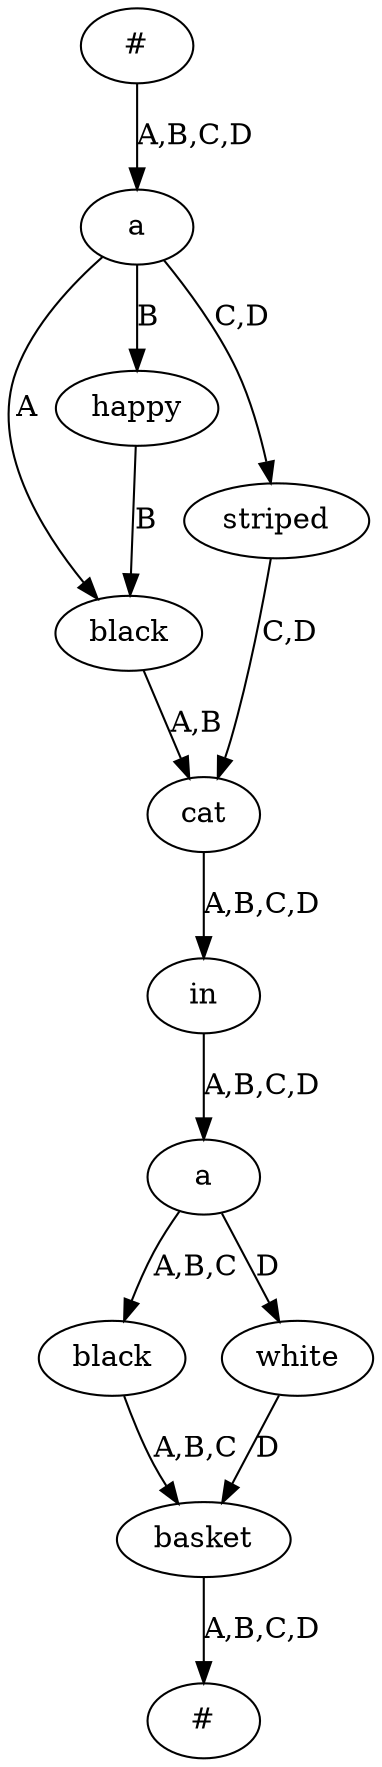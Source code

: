 digraph G {
  vbc448b [label = "#"];
  v383244 [label = "#"];
  v16c1bce [label = "a"];
  v1d41116 [label = "black"];
  v1adfbe3 [label = "cat"];
  v1742c56 [label = "in"];
  vadf91 [label = "a"];
  v1dbe72f [label = "black"];
  v26efd3 [label = "basket"];
  v1a2467a [label = "happy"];
  v1ce835b [label = "striped"];
  v1e80c87 [label = "white"];
  vbc448b -> v16c1bce [label = "A,B,C,D"];
  v16c1bce -> v1d41116 [label = "A"];
  v1d41116 -> v1adfbe3 [label = "A,B"];
  v1adfbe3 -> v1742c56 [label = "A,B,C,D"];
  v1742c56 -> vadf91 [label = "A,B,C,D"];
  vadf91 -> v1dbe72f [label = "A,B,C"];
  v1dbe72f -> v26efd3 [label = "A,B,C"];
  v26efd3 -> v383244 [label = "A,B,C,D"];
  v16c1bce -> v1a2467a [label = "B"];
  v1a2467a -> v1d41116 [label = "B"];
  v16c1bce -> v1ce835b [label = "C,D"];
  v1ce835b -> v1adfbe3 [label = "C,D"];
  vadf91 -> v1e80c87 [label = "D"];
  v1e80c87 -> v26efd3 [label = "D"];
}
